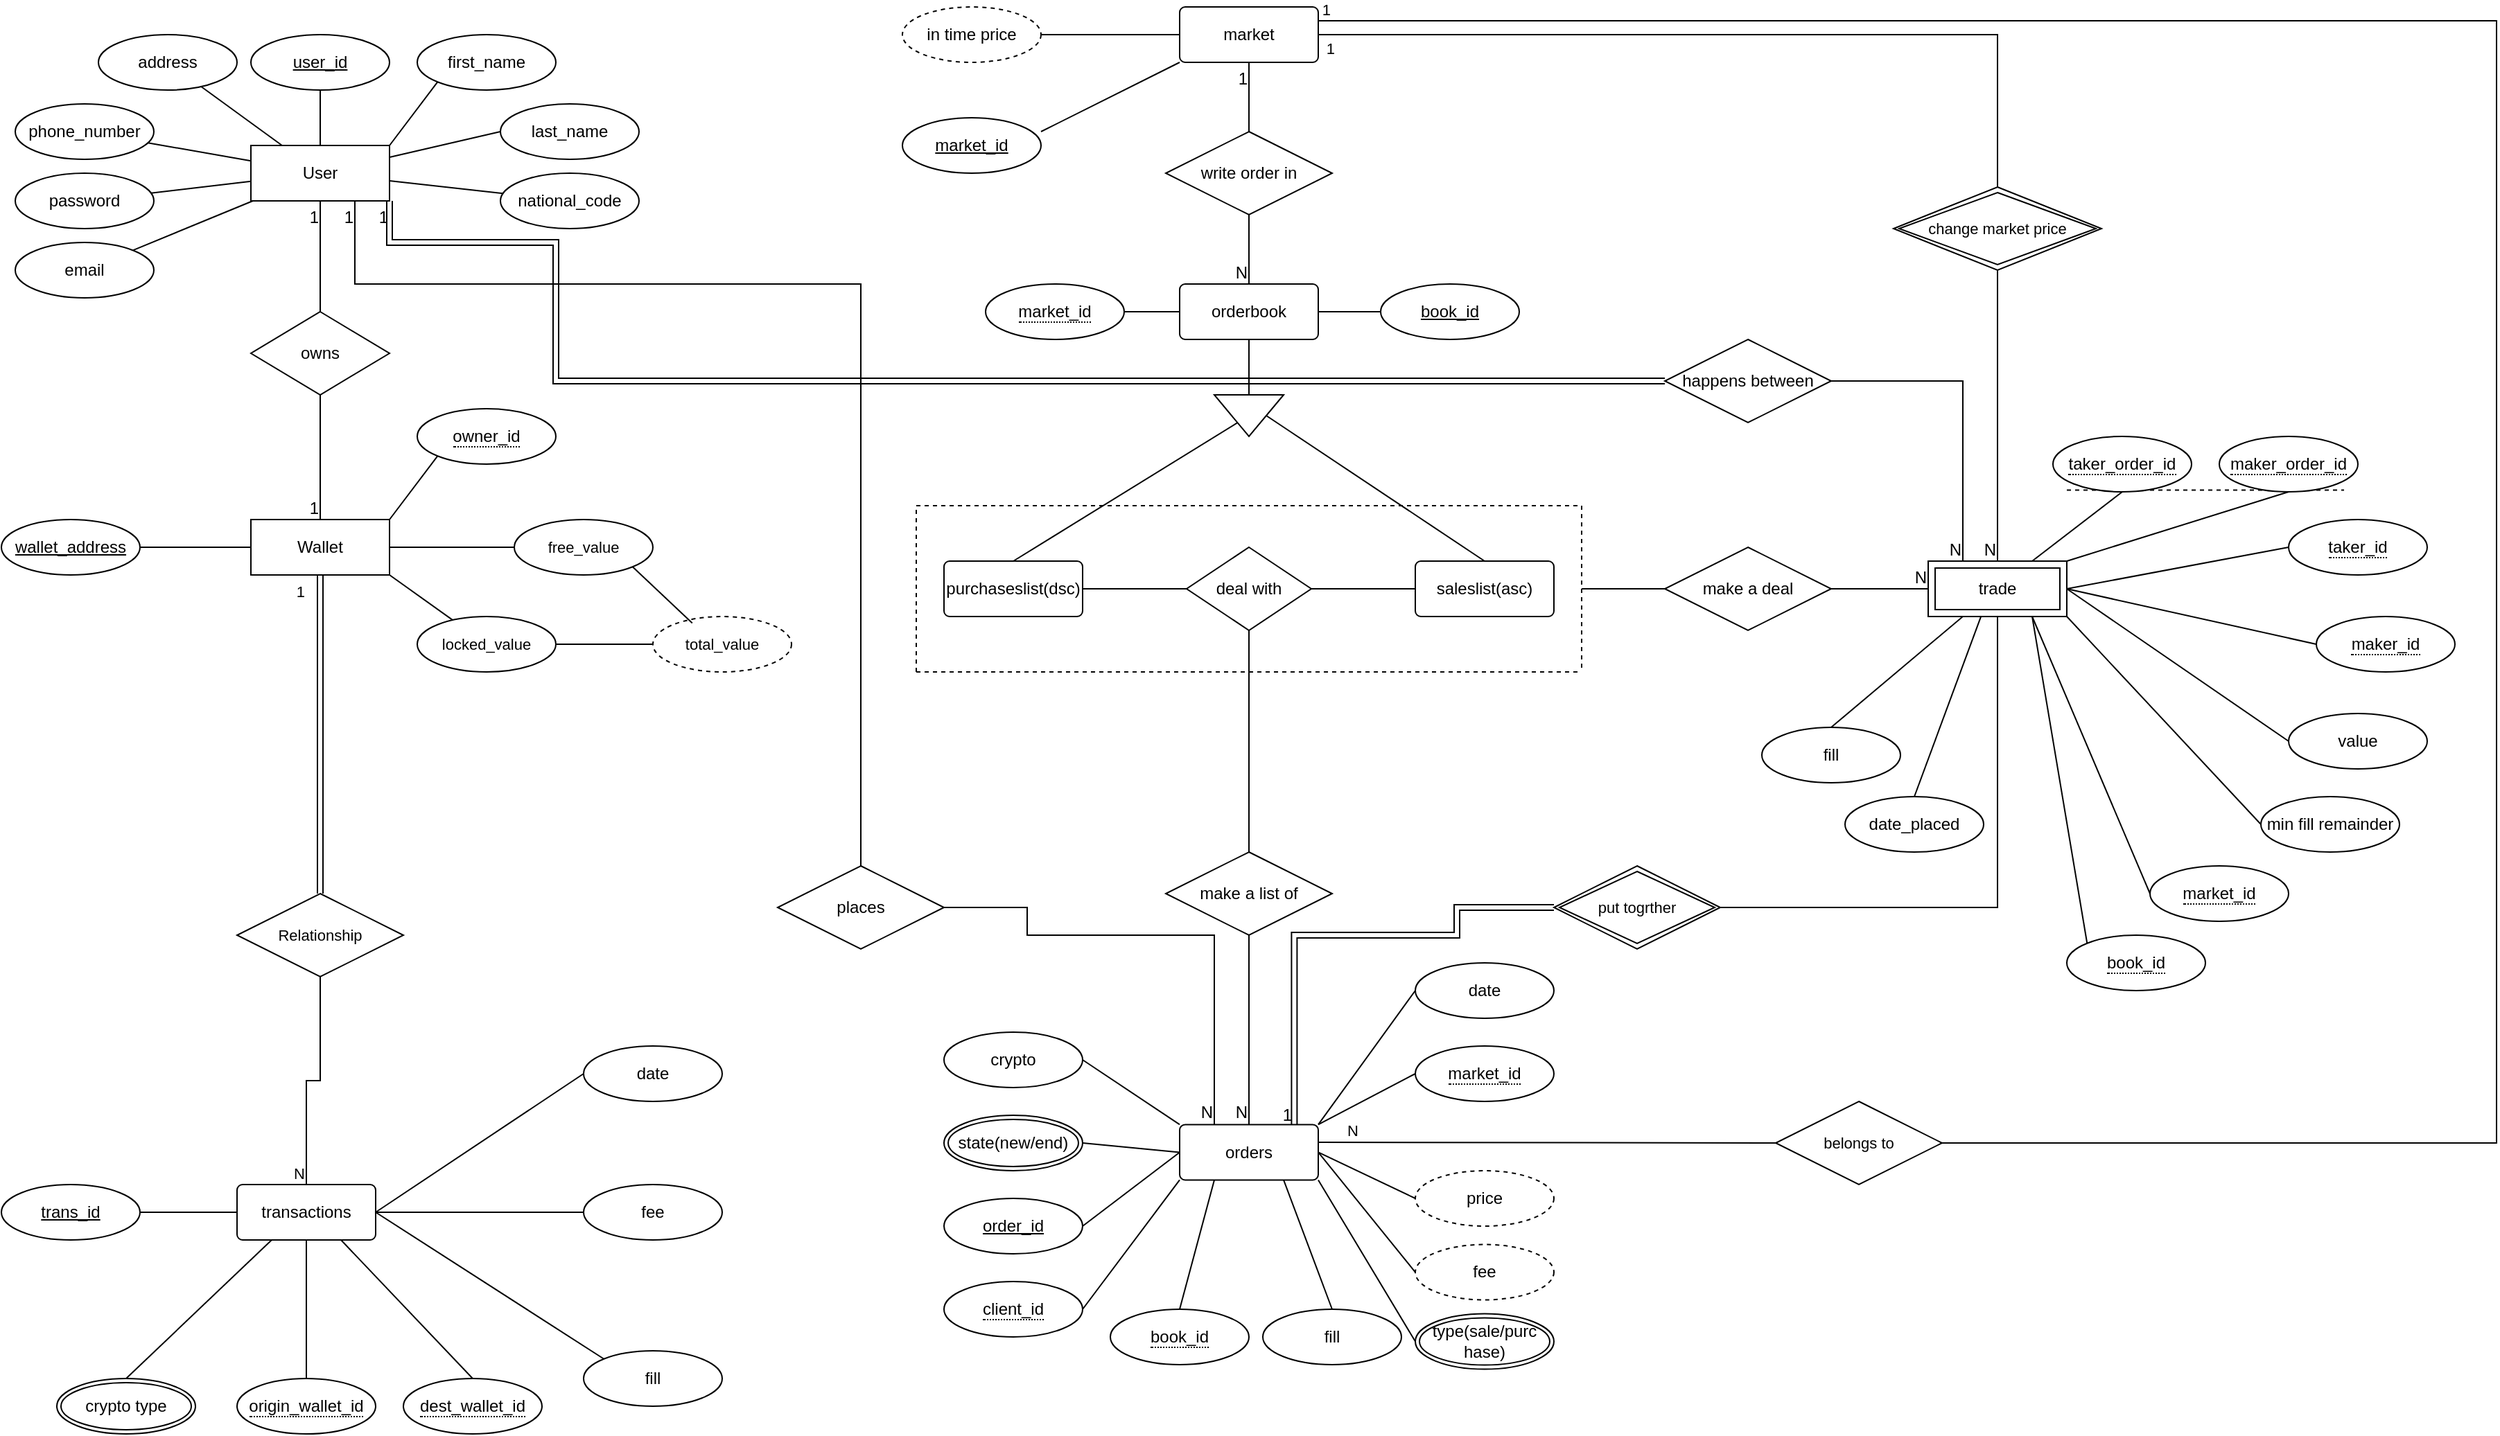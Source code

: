 <mxfile version="23.1.5" type="device">
  <diagram name="Page-1" id="QQTQ0UTaoPSm4uBNrjiQ">
    <mxGraphModel dx="2100" dy="2392" grid="1" gridSize="10" guides="1" tooltips="1" connect="1" arrows="1" fold="1" page="1" pageScale="1" pageWidth="1700" pageHeight="1150" math="0" shadow="0">
      <root>
        <mxCell id="0" />
        <mxCell id="1" parent="0" />
        <mxCell id="G-gwL_Z2dPmAygsZRbij-1" value="" style="edgeStyle=none;rounded=0;orthogonalLoop=1;jettySize=auto;html=1;strokeColor=default;align=center;verticalAlign=middle;fontFamily=Helvetica;fontSize=11;fontColor=default;labelBackgroundColor=default;endArrow=none;endFill=0;" edge="1" parent="1" source="G-gwL_Z2dPmAygsZRbij-8" target="G-gwL_Z2dPmAygsZRbij-13">
          <mxGeometry relative="1" as="geometry" />
        </mxCell>
        <mxCell id="G-gwL_Z2dPmAygsZRbij-2" style="edgeStyle=none;rounded=0;orthogonalLoop=1;jettySize=auto;html=1;exitX=1;exitY=0;exitDx=0;exitDy=0;entryX=0;entryY=1;entryDx=0;entryDy=0;strokeColor=default;align=center;verticalAlign=middle;fontFamily=Helvetica;fontSize=11;fontColor=default;labelBackgroundColor=default;endArrow=none;endFill=0;" edge="1" parent="1" source="G-gwL_Z2dPmAygsZRbij-8" target="G-gwL_Z2dPmAygsZRbij-11">
          <mxGeometry relative="1" as="geometry" />
        </mxCell>
        <mxCell id="G-gwL_Z2dPmAygsZRbij-3" style="edgeStyle=none;rounded=0;orthogonalLoop=1;jettySize=auto;html=1;entryX=0;entryY=0.5;entryDx=0;entryDy=0;strokeColor=default;align=center;verticalAlign=middle;fontFamily=Helvetica;fontSize=11;fontColor=default;labelBackgroundColor=default;endArrow=none;endFill=0;" edge="1" parent="1" source="G-gwL_Z2dPmAygsZRbij-8" target="G-gwL_Z2dPmAygsZRbij-12">
          <mxGeometry relative="1" as="geometry" />
        </mxCell>
        <mxCell id="G-gwL_Z2dPmAygsZRbij-4" value="" style="edgeStyle=none;rounded=0;orthogonalLoop=1;jettySize=auto;html=1;strokeColor=default;align=center;verticalAlign=middle;fontFamily=Helvetica;fontSize=11;fontColor=default;labelBackgroundColor=default;endArrow=none;endFill=0;" edge="1" parent="1" source="G-gwL_Z2dPmAygsZRbij-8" target="G-gwL_Z2dPmAygsZRbij-14">
          <mxGeometry relative="1" as="geometry" />
        </mxCell>
        <mxCell id="G-gwL_Z2dPmAygsZRbij-5" value="" style="edgeStyle=none;rounded=0;orthogonalLoop=1;jettySize=auto;html=1;strokeColor=default;align=center;verticalAlign=middle;fontFamily=Helvetica;fontSize=11;fontColor=default;labelBackgroundColor=default;endArrow=none;endFill=0;" edge="1" parent="1" source="G-gwL_Z2dPmAygsZRbij-8" target="G-gwL_Z2dPmAygsZRbij-17">
          <mxGeometry relative="1" as="geometry" />
        </mxCell>
        <mxCell id="G-gwL_Z2dPmAygsZRbij-6" style="edgeStyle=none;rounded=0;orthogonalLoop=1;jettySize=auto;html=1;strokeColor=default;align=center;verticalAlign=middle;fontFamily=Helvetica;fontSize=11;fontColor=default;labelBackgroundColor=default;endArrow=none;endFill=0;" edge="1" parent="1" source="G-gwL_Z2dPmAygsZRbij-8" target="G-gwL_Z2dPmAygsZRbij-16">
          <mxGeometry relative="1" as="geometry" />
        </mxCell>
        <mxCell id="G-gwL_Z2dPmAygsZRbij-7" style="edgeStyle=none;rounded=0;orthogonalLoop=1;jettySize=auto;html=1;strokeColor=default;align=center;verticalAlign=middle;fontFamily=Helvetica;fontSize=11;fontColor=default;labelBackgroundColor=default;endArrow=none;endFill=0;" edge="1" parent="1" source="G-gwL_Z2dPmAygsZRbij-8" target="G-gwL_Z2dPmAygsZRbij-15">
          <mxGeometry relative="1" as="geometry" />
        </mxCell>
        <mxCell id="G-gwL_Z2dPmAygsZRbij-8" value="User" style="whiteSpace=wrap;html=1;align=center;" vertex="1" parent="1">
          <mxGeometry x="190" y="90" width="100" height="40" as="geometry" />
        </mxCell>
        <mxCell id="G-gwL_Z2dPmAygsZRbij-9" style="edgeStyle=orthogonalEdgeStyle;rounded=0;orthogonalLoop=1;jettySize=auto;html=1;exitX=0.5;exitY=1;exitDx=0;exitDy=0;entryX=0.5;entryY=0;entryDx=0;entryDy=0;endArrow=none;endFill=0;" edge="1" parent="1" source="G-gwL_Z2dPmAygsZRbij-10" target="G-gwL_Z2dPmAygsZRbij-8">
          <mxGeometry relative="1" as="geometry" />
        </mxCell>
        <mxCell id="G-gwL_Z2dPmAygsZRbij-10" value="user_&lt;span style=&quot;background-color: initial;&quot;&gt;id&lt;/span&gt;" style="ellipse;whiteSpace=wrap;html=1;align=center;fontStyle=4" vertex="1" parent="1">
          <mxGeometry x="190" y="10" width="100" height="40" as="geometry" />
        </mxCell>
        <mxCell id="G-gwL_Z2dPmAygsZRbij-11" value="first_name" style="ellipse;whiteSpace=wrap;html=1;align=center;" vertex="1" parent="1">
          <mxGeometry x="310" y="10" width="100" height="40" as="geometry" />
        </mxCell>
        <mxCell id="G-gwL_Z2dPmAygsZRbij-12" value="last_name" style="ellipse;whiteSpace=wrap;html=1;align=center;" vertex="1" parent="1">
          <mxGeometry x="370" y="60" width="100" height="40" as="geometry" />
        </mxCell>
        <mxCell id="G-gwL_Z2dPmAygsZRbij-13" value="national_code" style="ellipse;whiteSpace=wrap;html=1;align=center;" vertex="1" parent="1">
          <mxGeometry x="370" y="110" width="100" height="40" as="geometry" />
        </mxCell>
        <mxCell id="G-gwL_Z2dPmAygsZRbij-14" value="email" style="ellipse;whiteSpace=wrap;html=1;align=center;" vertex="1" parent="1">
          <mxGeometry x="20" y="160" width="100" height="40" as="geometry" />
        </mxCell>
        <mxCell id="G-gwL_Z2dPmAygsZRbij-15" value="password" style="ellipse;whiteSpace=wrap;html=1;align=center;" vertex="1" parent="1">
          <mxGeometry x="20" y="110" width="100" height="40" as="geometry" />
        </mxCell>
        <mxCell id="G-gwL_Z2dPmAygsZRbij-16" value="phone_number" style="ellipse;whiteSpace=wrap;html=1;align=center;" vertex="1" parent="1">
          <mxGeometry x="20" y="60" width="100" height="40" as="geometry" />
        </mxCell>
        <mxCell id="G-gwL_Z2dPmAygsZRbij-17" value="address" style="ellipse;whiteSpace=wrap;html=1;align=center;" vertex="1" parent="1">
          <mxGeometry x="80" y="10" width="100" height="40" as="geometry" />
        </mxCell>
        <mxCell id="G-gwL_Z2dPmAygsZRbij-18" style="edgeStyle=none;rounded=0;orthogonalLoop=1;jettySize=auto;html=1;exitX=1;exitY=0;exitDx=0;exitDy=0;strokeColor=default;align=center;verticalAlign=middle;fontFamily=Helvetica;fontSize=11;fontColor=default;labelBackgroundColor=default;endArrow=none;endFill=0;entryX=0;entryY=1;entryDx=0;entryDy=0;" edge="1" parent="1" source="G-gwL_Z2dPmAygsZRbij-21" target="G-gwL_Z2dPmAygsZRbij-123">
          <mxGeometry relative="1" as="geometry">
            <mxPoint x="338.931" y="318.138" as="targetPoint" />
          </mxGeometry>
        </mxCell>
        <mxCell id="G-gwL_Z2dPmAygsZRbij-19" style="edgeStyle=none;rounded=0;orthogonalLoop=1;jettySize=auto;html=1;exitX=1;exitY=1;exitDx=0;exitDy=0;strokeColor=default;align=center;verticalAlign=middle;fontFamily=Helvetica;fontSize=11;fontColor=default;labelBackgroundColor=default;endArrow=none;endFill=0;" edge="1" parent="1" source="G-gwL_Z2dPmAygsZRbij-21" target="G-gwL_Z2dPmAygsZRbij-27">
          <mxGeometry relative="1" as="geometry" />
        </mxCell>
        <mxCell id="G-gwL_Z2dPmAygsZRbij-20" style="edgeStyle=none;rounded=0;orthogonalLoop=1;jettySize=auto;html=1;exitX=1;exitY=0.5;exitDx=0;exitDy=0;strokeColor=default;align=center;verticalAlign=middle;fontFamily=Helvetica;fontSize=11;fontColor=default;labelBackgroundColor=default;endArrow=none;endFill=0;" edge="1" parent="1" source="G-gwL_Z2dPmAygsZRbij-21" target="G-gwL_Z2dPmAygsZRbij-25">
          <mxGeometry relative="1" as="geometry" />
        </mxCell>
        <mxCell id="G-gwL_Z2dPmAygsZRbij-21" value="Wallet" style="whiteSpace=wrap;html=1;align=center;" vertex="1" parent="1">
          <mxGeometry x="190" y="360" width="100" height="40" as="geometry" />
        </mxCell>
        <mxCell id="G-gwL_Z2dPmAygsZRbij-22" style="rounded=0;orthogonalLoop=1;jettySize=auto;html=1;entryX=0;entryY=0.5;entryDx=0;entryDy=0;endArrow=none;endFill=0;" edge="1" parent="1" source="G-gwL_Z2dPmAygsZRbij-23" target="G-gwL_Z2dPmAygsZRbij-21">
          <mxGeometry relative="1" as="geometry" />
        </mxCell>
        <mxCell id="G-gwL_Z2dPmAygsZRbij-23" value="wallet_address" style="ellipse;whiteSpace=wrap;html=1;align=center;fontStyle=4" vertex="1" parent="1">
          <mxGeometry x="10" y="360" width="100" height="40" as="geometry" />
        </mxCell>
        <mxCell id="G-gwL_Z2dPmAygsZRbij-25" value="free_value" style="ellipse;whiteSpace=wrap;html=1;align=center;fontFamily=Helvetica;fontSize=11;fontColor=default;labelBackgroundColor=default;" vertex="1" parent="1">
          <mxGeometry x="380" y="360" width="100" height="40" as="geometry" />
        </mxCell>
        <mxCell id="G-gwL_Z2dPmAygsZRbij-26" style="edgeStyle=none;rounded=0;orthogonalLoop=1;jettySize=auto;html=1;strokeColor=default;align=center;verticalAlign=middle;fontFamily=Helvetica;fontSize=11;fontColor=default;labelBackgroundColor=default;endArrow=none;endFill=0;" edge="1" parent="1" source="G-gwL_Z2dPmAygsZRbij-27" target="G-gwL_Z2dPmAygsZRbij-28">
          <mxGeometry relative="1" as="geometry" />
        </mxCell>
        <mxCell id="G-gwL_Z2dPmAygsZRbij-27" value="locked_value" style="ellipse;whiteSpace=wrap;html=1;align=center;fontFamily=Helvetica;fontSize=11;fontColor=default;labelBackgroundColor=default;" vertex="1" parent="1">
          <mxGeometry x="310" y="430" width="100" height="40" as="geometry" />
        </mxCell>
        <mxCell id="G-gwL_Z2dPmAygsZRbij-28" value="total_value" style="ellipse;whiteSpace=wrap;html=1;align=center;dashed=1;fontFamily=Helvetica;fontSize=11;fontColor=default;labelBackgroundColor=default;" vertex="1" parent="1">
          <mxGeometry x="480" y="430" width="100" height="40" as="geometry" />
        </mxCell>
        <mxCell id="G-gwL_Z2dPmAygsZRbij-29" style="edgeStyle=none;rounded=0;orthogonalLoop=1;jettySize=auto;html=1;exitX=1;exitY=1;exitDx=0;exitDy=0;entryX=0.284;entryY=0.12;entryDx=0;entryDy=0;entryPerimeter=0;strokeColor=default;align=center;verticalAlign=middle;fontFamily=Helvetica;fontSize=11;fontColor=default;labelBackgroundColor=default;endArrow=none;endFill=0;" edge="1" parent="1" source="G-gwL_Z2dPmAygsZRbij-25" target="G-gwL_Z2dPmAygsZRbij-28">
          <mxGeometry relative="1" as="geometry" />
        </mxCell>
        <mxCell id="G-gwL_Z2dPmAygsZRbij-31" value="owns" style="shape=rhombus;perimeter=rhombusPerimeter;whiteSpace=wrap;html=1;align=center;" vertex="1" parent="1">
          <mxGeometry x="190" y="210" width="100" height="60" as="geometry" />
        </mxCell>
        <mxCell id="G-gwL_Z2dPmAygsZRbij-32" value="" style="endArrow=none;html=1;rounded=0;entryX=0.5;entryY=1;entryDx=0;entryDy=0;" edge="1" parent="1" target="G-gwL_Z2dPmAygsZRbij-8">
          <mxGeometry relative="1" as="geometry">
            <mxPoint x="240" y="210" as="sourcePoint" />
            <mxPoint x="400" y="360" as="targetPoint" />
          </mxGeometry>
        </mxCell>
        <mxCell id="G-gwL_Z2dPmAygsZRbij-33" value="1" style="resizable=0;html=1;whiteSpace=wrap;align=right;verticalAlign=bottom;" connectable="0" vertex="1" parent="G-gwL_Z2dPmAygsZRbij-32">
          <mxGeometry x="1" relative="1" as="geometry">
            <mxPoint y="20" as="offset" />
          </mxGeometry>
        </mxCell>
        <mxCell id="G-gwL_Z2dPmAygsZRbij-34" value="" style="endArrow=none;html=1;rounded=0;entryX=0.5;entryY=0;entryDx=0;entryDy=0;exitX=0.5;exitY=1;exitDx=0;exitDy=0;" edge="1" parent="1" source="G-gwL_Z2dPmAygsZRbij-31" target="G-gwL_Z2dPmAygsZRbij-21">
          <mxGeometry relative="1" as="geometry">
            <mxPoint x="190" y="220" as="sourcePoint" />
            <mxPoint x="190" y="320" as="targetPoint" />
          </mxGeometry>
        </mxCell>
        <mxCell id="G-gwL_Z2dPmAygsZRbij-35" value="1" style="resizable=0;html=1;whiteSpace=wrap;align=right;verticalAlign=bottom;" connectable="0" vertex="1" parent="G-gwL_Z2dPmAygsZRbij-34">
          <mxGeometry x="1" relative="1" as="geometry">
            <mxPoint as="offset" />
          </mxGeometry>
        </mxCell>
        <mxCell id="G-gwL_Z2dPmAygsZRbij-36" value="orderbook" style="rounded=1;arcSize=10;whiteSpace=wrap;html=1;align=center;" vertex="1" parent="1">
          <mxGeometry x="860" y="190" width="100" height="40" as="geometry" />
        </mxCell>
        <mxCell id="G-gwL_Z2dPmAygsZRbij-37" value="market" style="rounded=1;arcSize=10;whiteSpace=wrap;html=1;align=center;" vertex="1" parent="1">
          <mxGeometry x="860" y="-10" width="100" height="40" as="geometry" />
        </mxCell>
        <mxCell id="G-gwL_Z2dPmAygsZRbij-38" value="" style="triangle;whiteSpace=wrap;html=1;direction=south;" vertex="1" parent="1">
          <mxGeometry x="885" y="270" width="50" height="30" as="geometry" />
        </mxCell>
        <mxCell id="G-gwL_Z2dPmAygsZRbij-39" value="saleslist(asc)" style="rounded=1;arcSize=10;whiteSpace=wrap;html=1;align=center;" vertex="1" parent="1">
          <mxGeometry x="1030" y="390" width="100" height="40" as="geometry" />
        </mxCell>
        <mxCell id="G-gwL_Z2dPmAygsZRbij-40" value="&lt;span&gt;&lt;span data-dobid=&quot;hdw&quot;&gt;purchases&lt;/span&gt;&lt;/span&gt;list(dsc)" style="rounded=1;arcSize=10;whiteSpace=wrap;html=1;align=center;" vertex="1" parent="1">
          <mxGeometry x="690" y="390" width="100" height="40" as="geometry" />
        </mxCell>
        <mxCell id="G-gwL_Z2dPmAygsZRbij-42" value="" style="endArrow=none;html=1;rounded=0;exitX=0.5;exitY=1;exitDx=0;exitDy=0;entryX=0.5;entryY=0;entryDx=0;entryDy=0;" edge="1" parent="1" source="G-gwL_Z2dPmAygsZRbij-52" target="G-gwL_Z2dPmAygsZRbij-36">
          <mxGeometry relative="1" as="geometry">
            <mxPoint x="940" y="160" as="sourcePoint" />
            <mxPoint x="910" y="80" as="targetPoint" />
          </mxGeometry>
        </mxCell>
        <mxCell id="G-gwL_Z2dPmAygsZRbij-43" value="N" style="resizable=0;html=1;whiteSpace=wrap;align=right;verticalAlign=bottom;" connectable="0" vertex="1" parent="G-gwL_Z2dPmAygsZRbij-42">
          <mxGeometry x="1" relative="1" as="geometry" />
        </mxCell>
        <mxCell id="G-gwL_Z2dPmAygsZRbij-44" value="" style="endArrow=none;html=1;rounded=0;exitX=0.5;exitY=1;exitDx=0;exitDy=0;entryX=0;entryY=0.5;entryDx=0;entryDy=0;" edge="1" parent="1" source="G-gwL_Z2dPmAygsZRbij-36" target="G-gwL_Z2dPmAygsZRbij-38">
          <mxGeometry relative="1" as="geometry">
            <mxPoint x="830" y="260" as="sourcePoint" />
            <mxPoint x="990" y="260" as="targetPoint" />
          </mxGeometry>
        </mxCell>
        <mxCell id="G-gwL_Z2dPmAygsZRbij-45" value="" style="endArrow=none;html=1;rounded=0;exitX=0.5;exitY=0;exitDx=0;exitDy=0;entryX=0.5;entryY=0;entryDx=0;entryDy=0;" edge="1" parent="1" source="G-gwL_Z2dPmAygsZRbij-38" target="G-gwL_Z2dPmAygsZRbij-39">
          <mxGeometry relative="1" as="geometry">
            <mxPoint x="830" y="260" as="sourcePoint" />
            <mxPoint x="990" y="260" as="targetPoint" />
          </mxGeometry>
        </mxCell>
        <mxCell id="G-gwL_Z2dPmAygsZRbij-46" value="" style="endArrow=none;html=1;rounded=0;exitX=0.5;exitY=0;exitDx=0;exitDy=0;" edge="1" parent="1" source="G-gwL_Z2dPmAygsZRbij-40" target="G-gwL_Z2dPmAygsZRbij-38">
          <mxGeometry relative="1" as="geometry">
            <mxPoint x="830" y="260" as="sourcePoint" />
            <mxPoint x="990" y="260" as="targetPoint" />
          </mxGeometry>
        </mxCell>
        <mxCell id="G-gwL_Z2dPmAygsZRbij-52" value="write order in" style="shape=rhombus;perimeter=rhombusPerimeter;whiteSpace=wrap;html=1;align=center;" vertex="1" parent="1">
          <mxGeometry x="850" y="80" width="120" height="60" as="geometry" />
        </mxCell>
        <mxCell id="G-gwL_Z2dPmAygsZRbij-53" value="" style="endArrow=none;html=1;rounded=0;exitX=0.5;exitY=0;exitDx=0;exitDy=0;entryX=0.5;entryY=1;entryDx=0;entryDy=0;" edge="1" parent="1" source="G-gwL_Z2dPmAygsZRbij-52" target="G-gwL_Z2dPmAygsZRbij-37">
          <mxGeometry relative="1" as="geometry">
            <mxPoint x="1035" y="50" as="sourcePoint" />
            <mxPoint x="1195" y="50" as="targetPoint" />
          </mxGeometry>
        </mxCell>
        <mxCell id="G-gwL_Z2dPmAygsZRbij-54" value="1" style="resizable=0;html=1;whiteSpace=wrap;align=right;verticalAlign=bottom;" connectable="0" vertex="1" parent="G-gwL_Z2dPmAygsZRbij-53">
          <mxGeometry x="1" relative="1" as="geometry">
            <mxPoint y="20" as="offset" />
          </mxGeometry>
        </mxCell>
        <mxCell id="G-gwL_Z2dPmAygsZRbij-55" value="deal with" style="shape=rhombus;perimeter=rhombusPerimeter;whiteSpace=wrap;html=1;align=center;" vertex="1" parent="1">
          <mxGeometry x="865" y="380" width="90" height="60" as="geometry" />
        </mxCell>
        <mxCell id="G-gwL_Z2dPmAygsZRbij-56" value="" style="endArrow=none;html=1;rounded=0;exitX=1;exitY=0.5;exitDx=0;exitDy=0;entryX=0;entryY=0.5;entryDx=0;entryDy=0;" edge="1" parent="1" source="G-gwL_Z2dPmAygsZRbij-40" target="G-gwL_Z2dPmAygsZRbij-55">
          <mxGeometry relative="1" as="geometry">
            <mxPoint x="870" y="410" as="sourcePoint" />
            <mxPoint x="1030" y="410" as="targetPoint" />
          </mxGeometry>
        </mxCell>
        <mxCell id="G-gwL_Z2dPmAygsZRbij-57" value="" style="endArrow=none;html=1;rounded=0;exitX=1;exitY=0.5;exitDx=0;exitDy=0;entryX=0;entryY=0.5;entryDx=0;entryDy=0;" edge="1" parent="1" source="G-gwL_Z2dPmAygsZRbij-55" target="G-gwL_Z2dPmAygsZRbij-39">
          <mxGeometry relative="1" as="geometry">
            <mxPoint x="870" y="410" as="sourcePoint" />
            <mxPoint x="1030" y="410" as="targetPoint" />
          </mxGeometry>
        </mxCell>
        <mxCell id="G-gwL_Z2dPmAygsZRbij-58" value="" style="endArrow=none;dashed=1;html=1;rounded=0;" edge="1" parent="1">
          <mxGeometry width="50" height="50" relative="1" as="geometry">
            <mxPoint x="670" y="470" as="sourcePoint" />
            <mxPoint x="1150" y="470" as="targetPoint" />
          </mxGeometry>
        </mxCell>
        <mxCell id="G-gwL_Z2dPmAygsZRbij-59" value="" style="endArrow=none;dashed=1;html=1;rounded=0;" edge="1" parent="1">
          <mxGeometry width="50" height="50" relative="1" as="geometry">
            <mxPoint x="1150" y="350" as="sourcePoint" />
            <mxPoint x="1150" y="470" as="targetPoint" />
          </mxGeometry>
        </mxCell>
        <mxCell id="G-gwL_Z2dPmAygsZRbij-60" value="" style="endArrow=none;dashed=1;html=1;rounded=0;" edge="1" parent="1">
          <mxGeometry width="50" height="50" relative="1" as="geometry">
            <mxPoint x="670" y="470" as="sourcePoint" />
            <mxPoint x="670" y="350" as="targetPoint" />
          </mxGeometry>
        </mxCell>
        <mxCell id="G-gwL_Z2dPmAygsZRbij-61" value="" style="endArrow=none;dashed=1;html=1;rounded=0;" edge="1" parent="1">
          <mxGeometry width="50" height="50" relative="1" as="geometry">
            <mxPoint x="670" y="350" as="sourcePoint" />
            <mxPoint x="1150" y="350" as="targetPoint" />
          </mxGeometry>
        </mxCell>
        <mxCell id="G-gwL_Z2dPmAygsZRbij-62" value="" style="endArrow=none;html=1;rounded=0;exitX=0.5;exitY=1;exitDx=0;exitDy=0;entryX=0.5;entryY=0;entryDx=0;entryDy=0;" edge="1" parent="1" source="G-gwL_Z2dPmAygsZRbij-64" target="G-gwL_Z2dPmAygsZRbij-133">
          <mxGeometry relative="1" as="geometry">
            <mxPoint x="870" y="590" as="sourcePoint" />
            <mxPoint x="910.0" y="716.72" as="targetPoint" />
          </mxGeometry>
        </mxCell>
        <mxCell id="G-gwL_Z2dPmAygsZRbij-63" value="N" style="resizable=0;html=1;whiteSpace=wrap;align=right;verticalAlign=bottom;" connectable="0" vertex="1" parent="G-gwL_Z2dPmAygsZRbij-62">
          <mxGeometry x="1" relative="1" as="geometry" />
        </mxCell>
        <mxCell id="G-gwL_Z2dPmAygsZRbij-64" value="make a list of" style="shape=rhombus;perimeter=rhombusPerimeter;whiteSpace=wrap;html=1;align=center;" vertex="1" parent="1">
          <mxGeometry x="850" y="600" width="120" height="60" as="geometry" />
        </mxCell>
        <mxCell id="G-gwL_Z2dPmAygsZRbij-65" value="" style="endArrow=none;html=1;rounded=0;entryX=0.5;entryY=0;entryDx=0;entryDy=0;" edge="1" parent="1" target="G-gwL_Z2dPmAygsZRbij-64">
          <mxGeometry relative="1" as="geometry">
            <mxPoint x="910" y="440" as="sourcePoint" />
            <mxPoint x="1030" y="440" as="targetPoint" />
          </mxGeometry>
        </mxCell>
        <mxCell id="G-gwL_Z2dPmAygsZRbij-66" value="make a deal" style="shape=rhombus;perimeter=rhombusPerimeter;whiteSpace=wrap;html=1;align=center;" vertex="1" parent="1">
          <mxGeometry x="1210" y="380" width="120" height="60" as="geometry" />
        </mxCell>
        <mxCell id="G-gwL_Z2dPmAygsZRbij-67" value="" style="endArrow=none;html=1;rounded=0;entryX=0;entryY=0.5;entryDx=0;entryDy=0;" edge="1" parent="1" target="G-gwL_Z2dPmAygsZRbij-66">
          <mxGeometry relative="1" as="geometry">
            <mxPoint x="1150" y="410" as="sourcePoint" />
            <mxPoint x="1340" y="490" as="targetPoint" />
          </mxGeometry>
        </mxCell>
        <mxCell id="G-gwL_Z2dPmAygsZRbij-68" value="" style="endArrow=none;html=1;rounded=0;exitX=1;exitY=0.5;exitDx=0;exitDy=0;entryX=0;entryY=0.5;entryDx=0;entryDy=0;" edge="1" parent="1" source="G-gwL_Z2dPmAygsZRbij-66">
          <mxGeometry relative="1" as="geometry">
            <mxPoint x="1280" y="520" as="sourcePoint" />
            <mxPoint x="1400" y="410" as="targetPoint" />
          </mxGeometry>
        </mxCell>
        <mxCell id="G-gwL_Z2dPmAygsZRbij-69" value="N" style="resizable=0;html=1;whiteSpace=wrap;align=right;verticalAlign=bottom;" connectable="0" vertex="1" parent="G-gwL_Z2dPmAygsZRbij-68">
          <mxGeometry x="1" relative="1" as="geometry" />
        </mxCell>
        <mxCell id="G-gwL_Z2dPmAygsZRbij-71" value="" style="endArrow=none;html=1;rounded=0;entryX=0.5;entryY=1;entryDx=0;entryDy=0;exitX=1;exitY=0.5;exitDx=0;exitDy=0;" edge="1" parent="1">
          <mxGeometry relative="1" as="geometry">
            <mxPoint x="1250" y="640" as="sourcePoint" />
            <mxPoint x="1450" y="430" as="targetPoint" />
            <Array as="points">
              <mxPoint x="1450" y="640" />
            </Array>
          </mxGeometry>
        </mxCell>
        <mxCell id="G-gwL_Z2dPmAygsZRbij-72" value="" style="endArrow=none;html=1;rounded=0;exitX=1;exitY=0.5;exitDx=0;exitDy=0;entryX=0;entryY=0.5;entryDx=0;entryDy=0;" edge="1" parent="1" source="G-gwL_Z2dPmAygsZRbij-88" target="G-gwL_Z2dPmAygsZRbij-37">
          <mxGeometry relative="1" as="geometry">
            <mxPoint x="760" y="10.0" as="sourcePoint" />
            <mxPoint x="1030" y="160" as="targetPoint" />
          </mxGeometry>
        </mxCell>
        <mxCell id="G-gwL_Z2dPmAygsZRbij-74" value="" style="endArrow=none;html=1;rounded=0;exitX=1;exitY=0.5;exitDx=0;exitDy=0;entryX=0.5;entryY=0;entryDx=0;entryDy=0;" edge="1" parent="1" source="G-gwL_Z2dPmAygsZRbij-37">
          <mxGeometry relative="1" as="geometry">
            <mxPoint x="1040" y="9.5" as="sourcePoint" />
            <mxPoint x="1450" y="120" as="targetPoint" />
            <Array as="points">
              <mxPoint x="1450" y="10" />
            </Array>
          </mxGeometry>
        </mxCell>
        <mxCell id="G-gwL_Z2dPmAygsZRbij-75" value="" style="endArrow=none;html=1;rounded=0;entryX=0.5;entryY=0;entryDx=0;entryDy=0;exitX=0.5;exitY=1;exitDx=0;exitDy=0;" edge="1" parent="1">
          <mxGeometry relative="1" as="geometry">
            <mxPoint x="1450" y="180" as="sourcePoint" />
            <mxPoint x="1450" y="390" as="targetPoint" />
          </mxGeometry>
        </mxCell>
        <mxCell id="G-gwL_Z2dPmAygsZRbij-76" value="N" style="resizable=0;html=1;whiteSpace=wrap;align=right;verticalAlign=bottom;" connectable="0" vertex="1" parent="G-gwL_Z2dPmAygsZRbij-75">
          <mxGeometry x="1" relative="1" as="geometry" />
        </mxCell>
        <mxCell id="G-gwL_Z2dPmAygsZRbij-77" value="value" style="ellipse;whiteSpace=wrap;html=1;align=center;" vertex="1" parent="1">
          <mxGeometry x="1660" y="500" width="100" height="40" as="geometry" />
        </mxCell>
        <mxCell id="G-gwL_Z2dPmAygsZRbij-78" value="min fill remainder" style="ellipse;whiteSpace=wrap;html=1;align=center;" vertex="1" parent="1">
          <mxGeometry x="1640" y="560" width="100" height="40" as="geometry" />
        </mxCell>
        <mxCell id="G-gwL_Z2dPmAygsZRbij-79" value="" style="endArrow=none;html=1;rounded=0;exitX=1;exitY=0.5;exitDx=0;exitDy=0;entryX=0;entryY=0.5;entryDx=0;entryDy=0;" edge="1" parent="1">
          <mxGeometry relative="1" as="geometry">
            <mxPoint x="1500" y="410" as="sourcePoint" />
            <mxPoint x="1660" y="380" as="targetPoint" />
          </mxGeometry>
        </mxCell>
        <mxCell id="G-gwL_Z2dPmAygsZRbij-80" value="" style="endArrow=none;html=1;rounded=0;exitX=1;exitY=0.5;exitDx=0;exitDy=0;entryX=0;entryY=0.5;entryDx=0;entryDy=0;" edge="1" parent="1">
          <mxGeometry relative="1" as="geometry">
            <mxPoint x="1500" y="410" as="sourcePoint" />
            <mxPoint x="1680" y="450" as="targetPoint" />
          </mxGeometry>
        </mxCell>
        <mxCell id="G-gwL_Z2dPmAygsZRbij-81" value="" style="endArrow=none;html=1;rounded=0;exitX=1;exitY=0.5;exitDx=0;exitDy=0;entryX=0;entryY=0.5;entryDx=0;entryDy=0;" edge="1" parent="1" target="G-gwL_Z2dPmAygsZRbij-77">
          <mxGeometry relative="1" as="geometry">
            <mxPoint x="1500" y="410" as="sourcePoint" />
            <mxPoint x="1860" y="350" as="targetPoint" />
          </mxGeometry>
        </mxCell>
        <mxCell id="G-gwL_Z2dPmAygsZRbij-82" value="" style="endArrow=none;html=1;rounded=0;exitX=1;exitY=1;exitDx=0;exitDy=0;entryX=0;entryY=0.5;entryDx=0;entryDy=0;" edge="1" parent="1" source="G-gwL_Z2dPmAygsZRbij-90" target="G-gwL_Z2dPmAygsZRbij-78">
          <mxGeometry relative="1" as="geometry">
            <mxPoint x="1500" y="410" as="sourcePoint" />
            <mxPoint x="1860" y="350" as="targetPoint" />
          </mxGeometry>
        </mxCell>
        <mxCell id="G-gwL_Z2dPmAygsZRbij-83" value="book_id" style="ellipse;whiteSpace=wrap;html=1;align=center;fontStyle=4;" vertex="1" parent="1">
          <mxGeometry x="1005" y="190" width="100" height="40" as="geometry" />
        </mxCell>
        <mxCell id="G-gwL_Z2dPmAygsZRbij-84" value="" style="endArrow=none;html=1;rounded=0;exitX=1;exitY=0.5;exitDx=0;exitDy=0;entryX=0;entryY=0.5;entryDx=0;entryDy=0;" edge="1" parent="1" source="G-gwL_Z2dPmAygsZRbij-36" target="G-gwL_Z2dPmAygsZRbij-83">
          <mxGeometry relative="1" as="geometry">
            <mxPoint x="970" y="340" as="sourcePoint" />
            <mxPoint x="1130" y="340" as="targetPoint" />
          </mxGeometry>
        </mxCell>
        <mxCell id="G-gwL_Z2dPmAygsZRbij-88" value="in time price" style="ellipse;whiteSpace=wrap;html=1;align=center;dashed=1;" vertex="1" parent="1">
          <mxGeometry x="660" y="-10" width="100" height="40" as="geometry" />
        </mxCell>
        <mxCell id="G-gwL_Z2dPmAygsZRbij-90" value="&lt;div&gt;trade&lt;/div&gt;" style="shape=ext;margin=3;double=1;whiteSpace=wrap;html=1;align=center;" vertex="1" parent="1">
          <mxGeometry x="1400" y="390" width="100" height="40" as="geometry" />
        </mxCell>
        <mxCell id="G-gwL_Z2dPmAygsZRbij-91" value="" style="endArrow=none;html=1;rounded=0;exitX=0.75;exitY=0;exitDx=0;exitDy=0;entryX=0.5;entryY=1;entryDx=0;entryDy=0;" edge="1" parent="1" source="G-gwL_Z2dPmAygsZRbij-90">
          <mxGeometry relative="1" as="geometry">
            <mxPoint x="920" y="330" as="sourcePoint" />
            <mxPoint x="1540" y="340" as="targetPoint" />
          </mxGeometry>
        </mxCell>
        <mxCell id="G-gwL_Z2dPmAygsZRbij-92" value="" style="endArrow=none;html=1;rounded=0;exitX=1;exitY=0;exitDx=0;exitDy=0;entryX=0.5;entryY=1;entryDx=0;entryDy=0;" edge="1" parent="1" source="G-gwL_Z2dPmAygsZRbij-90">
          <mxGeometry relative="1" as="geometry">
            <mxPoint x="920" y="330" as="sourcePoint" />
            <mxPoint x="1660" y="340" as="targetPoint" />
          </mxGeometry>
        </mxCell>
        <mxCell id="G-gwL_Z2dPmAygsZRbij-93" value="" style="endArrow=none;dashed=1;html=1;rounded=0;" edge="1" parent="1">
          <mxGeometry width="50" height="50" relative="1" as="geometry">
            <mxPoint x="1500" y="338.75" as="sourcePoint" />
            <mxPoint x="1700" y="338.75" as="targetPoint" />
            <Array as="points">
              <mxPoint x="1600" y="338.75" />
            </Array>
          </mxGeometry>
        </mxCell>
        <mxCell id="G-gwL_Z2dPmAygsZRbij-94" value="" style="endArrow=none;html=1;rounded=0;entryX=0;entryY=0.5;entryDx=0;entryDy=0;exitX=0.75;exitY=1;exitDx=0;exitDy=0;" edge="1" parent="1" source="G-gwL_Z2dPmAygsZRbij-90">
          <mxGeometry relative="1" as="geometry">
            <mxPoint x="910" y="310" as="sourcePoint" />
            <mxPoint x="1560" y="630" as="targetPoint" />
          </mxGeometry>
        </mxCell>
        <mxCell id="G-gwL_Z2dPmAygsZRbij-95" value="&lt;span style=&quot;border-bottom: 1px dotted&quot;&gt;market_id&lt;/span&gt;" style="ellipse;whiteSpace=wrap;html=1;align=center;" vertex="1" parent="1">
          <mxGeometry x="1560" y="610" width="100" height="40" as="geometry" />
        </mxCell>
        <mxCell id="G-gwL_Z2dPmAygsZRbij-96" value="" style="endArrow=none;html=1;rounded=0;exitX=1;exitY=0.5;exitDx=0;exitDy=0;entryX=0;entryY=1;entryDx=0;entryDy=0;" edge="1" parent="1" target="G-gwL_Z2dPmAygsZRbij-37">
          <mxGeometry relative="1" as="geometry">
            <mxPoint x="760" y="80.0" as="sourcePoint" />
            <mxPoint x="1070" y="130" as="targetPoint" />
          </mxGeometry>
        </mxCell>
        <mxCell id="G-gwL_Z2dPmAygsZRbij-98" value="market_id" style="ellipse;whiteSpace=wrap;html=1;align=center;fontStyle=4;" vertex="1" parent="1">
          <mxGeometry x="660" y="70" width="100" height="40" as="geometry" />
        </mxCell>
        <mxCell id="G-gwL_Z2dPmAygsZRbij-99" value="places" style="shape=rhombus;perimeter=rhombusPerimeter;whiteSpace=wrap;html=1;align=center;" vertex="1" parent="1">
          <mxGeometry x="570" y="610" width="120" height="60" as="geometry" />
        </mxCell>
        <mxCell id="G-gwL_Z2dPmAygsZRbij-103" value="&lt;span style=&quot;border-bottom: 1px dotted&quot;&gt;book_id&lt;br&gt;&lt;/span&gt;" style="ellipse;whiteSpace=wrap;html=1;align=center;" vertex="1" parent="1">
          <mxGeometry x="1500" y="660" width="100" height="40" as="geometry" />
        </mxCell>
        <mxCell id="G-gwL_Z2dPmAygsZRbij-104" value="" style="endArrow=none;html=1;rounded=0;entryX=0;entryY=0;entryDx=0;entryDy=0;exitX=0.75;exitY=1;exitDx=0;exitDy=0;" edge="1" parent="1" source="G-gwL_Z2dPmAygsZRbij-90" target="G-gwL_Z2dPmAygsZRbij-103">
          <mxGeometry relative="1" as="geometry">
            <mxPoint x="940" y="490" as="sourcePoint" />
            <mxPoint x="1100" y="490" as="targetPoint" />
          </mxGeometry>
        </mxCell>
        <mxCell id="G-gwL_Z2dPmAygsZRbij-105" value="&lt;div&gt;&lt;span style=&quot;border-bottom: 1px dotted&quot;&gt;taker_id&lt;/span&gt;&lt;/div&gt;&lt;div&gt;&lt;span style=&quot;border-bottom: 1px dotted&quot;&gt;&lt;/span&gt;&lt;/div&gt;" style="ellipse;whiteSpace=wrap;html=1;align=center;" vertex="1" parent="1">
          <mxGeometry x="1660" y="360" width="100" height="40" as="geometry" />
        </mxCell>
        <mxCell id="G-gwL_Z2dPmAygsZRbij-106" value="&lt;span style=&quot;border-bottom: 1px dotted&quot;&gt;maker_id&lt;br&gt;&lt;/span&gt;" style="ellipse;whiteSpace=wrap;html=1;align=center;" vertex="1" parent="1">
          <mxGeometry x="1680" y="430" width="100" height="40" as="geometry" />
        </mxCell>
        <mxCell id="G-gwL_Z2dPmAygsZRbij-107" value="&lt;span style=&quot;border-bottom: 1px dotted&quot;&gt;maker_order_id&lt;br&gt;&lt;/span&gt;" style="ellipse;whiteSpace=wrap;html=1;align=center;" vertex="1" parent="1">
          <mxGeometry x="1610" y="300" width="100" height="40" as="geometry" />
        </mxCell>
        <mxCell id="G-gwL_Z2dPmAygsZRbij-108" value="" style="endArrow=none;dashed=1;html=1;rounded=0;entryX=1;entryY=1;entryDx=0;entryDy=0;exitX=0;exitY=1;exitDx=0;exitDy=0;" edge="1" parent="1" target="G-gwL_Z2dPmAygsZRbij-109">
          <mxGeometry width="50" height="50" relative="1" as="geometry">
            <mxPoint x="1504.645" y="334.142" as="sourcePoint" />
            <mxPoint x="1695.355" y="334.142" as="targetPoint" />
          </mxGeometry>
        </mxCell>
        <mxCell id="G-gwL_Z2dPmAygsZRbij-109" value="&lt;span style=&quot;border-bottom: 1px dotted&quot;&gt;taker_order_id&lt;br&gt;&lt;/span&gt;" style="ellipse;whiteSpace=wrap;html=1;align=center;" vertex="1" parent="1">
          <mxGeometry x="1490" y="300" width="100" height="40" as="geometry" />
        </mxCell>
        <mxCell id="G-gwL_Z2dPmAygsZRbij-112" value="&lt;span style=&quot;border-bottom: 1px dotted&quot;&gt;market_id&lt;br&gt;&lt;/span&gt;" style="ellipse;whiteSpace=wrap;html=1;align=center;" vertex="1" parent="1">
          <mxGeometry x="720" y="190" width="100" height="40" as="geometry" />
        </mxCell>
        <mxCell id="G-gwL_Z2dPmAygsZRbij-113" value="" style="endArrow=none;html=1;rounded=0;exitX=1;exitY=0.5;exitDx=0;exitDy=0;entryX=0;entryY=0.5;entryDx=0;entryDy=0;" edge="1" parent="1" source="G-gwL_Z2dPmAygsZRbij-112" target="G-gwL_Z2dPmAygsZRbij-36">
          <mxGeometry relative="1" as="geometry">
            <mxPoint x="940" y="130" as="sourcePoint" />
            <mxPoint x="1100" y="130" as="targetPoint" />
          </mxGeometry>
        </mxCell>
        <mxCell id="G-gwL_Z2dPmAygsZRbij-114" value="" style="shape=link;html=1;rounded=0;exitX=0;exitY=0.5;exitDx=0;exitDy=0;entryX=0.827;entryY=0.032;entryDx=0;entryDy=0;entryPerimeter=0;edgeStyle=orthogonalEdgeStyle;" edge="1" parent="1" target="G-gwL_Z2dPmAygsZRbij-133">
          <mxGeometry relative="1" as="geometry">
            <mxPoint x="1130" y="640" as="sourcePoint" />
            <mxPoint x="960.0" y="716.72" as="targetPoint" />
            <Array as="points">
              <mxPoint x="1060" y="640" />
              <mxPoint x="1060" y="660" />
              <mxPoint x="943" y="660" />
            </Array>
          </mxGeometry>
        </mxCell>
        <mxCell id="G-gwL_Z2dPmAygsZRbij-115" value="1" style="resizable=0;html=1;whiteSpace=wrap;align=right;verticalAlign=bottom;" connectable="0" vertex="1" parent="G-gwL_Z2dPmAygsZRbij-114">
          <mxGeometry x="1" relative="1" as="geometry" />
        </mxCell>
        <mxCell id="G-gwL_Z2dPmAygsZRbij-117" value="" style="endArrow=none;html=1;rounded=0;entryX=0.75;entryY=1;entryDx=0;entryDy=0;exitX=0.5;exitY=0;exitDx=0;exitDy=0;edgeStyle=orthogonalEdgeStyle;" edge="1" parent="1" source="G-gwL_Z2dPmAygsZRbij-99" target="G-gwL_Z2dPmAygsZRbij-8">
          <mxGeometry relative="1" as="geometry">
            <mxPoint x="450" y="390" as="sourcePoint" />
            <mxPoint x="610" y="390" as="targetPoint" />
            <Array as="points">
              <mxPoint x="630" y="190" />
              <mxPoint x="265" y="190" />
            </Array>
          </mxGeometry>
        </mxCell>
        <mxCell id="G-gwL_Z2dPmAygsZRbij-118" value="1" style="resizable=0;html=1;whiteSpace=wrap;align=right;verticalAlign=bottom;" connectable="0" vertex="1" parent="G-gwL_Z2dPmAygsZRbij-117">
          <mxGeometry x="1" relative="1" as="geometry">
            <mxPoint y="20" as="offset" />
          </mxGeometry>
        </mxCell>
        <mxCell id="G-gwL_Z2dPmAygsZRbij-119" value="" style="endArrow=none;html=1;rounded=0;entryX=0.25;entryY=0;entryDx=0;entryDy=0;exitX=1;exitY=0.5;exitDx=0;exitDy=0;edgeStyle=orthogonalEdgeStyle;" edge="1" parent="1" source="G-gwL_Z2dPmAygsZRbij-99" target="G-gwL_Z2dPmAygsZRbij-133">
          <mxGeometry relative="1" as="geometry">
            <mxPoint x="440" y="580" as="sourcePoint" />
            <mxPoint x="860.0" y="716.72" as="targetPoint" />
            <Array as="points">
              <mxPoint x="750" y="640" />
              <mxPoint x="750" y="660" />
              <mxPoint x="885" y="660" />
            </Array>
          </mxGeometry>
        </mxCell>
        <mxCell id="G-gwL_Z2dPmAygsZRbij-120" value="N" style="resizable=0;html=1;whiteSpace=wrap;align=right;verticalAlign=bottom;" connectable="0" vertex="1" parent="G-gwL_Z2dPmAygsZRbij-119">
          <mxGeometry x="1" relative="1" as="geometry" />
        </mxCell>
        <mxCell id="G-gwL_Z2dPmAygsZRbij-123" value="&lt;span style=&quot;border-bottom: 1px dotted&quot;&gt;owner_id&lt;/span&gt;" style="ellipse;whiteSpace=wrap;html=1;align=center;" vertex="1" parent="1">
          <mxGeometry x="310" y="280" width="100" height="40" as="geometry" />
        </mxCell>
        <mxCell id="G-gwL_Z2dPmAygsZRbij-124" value="happens between" style="shape=rhombus;perimeter=rhombusPerimeter;whiteSpace=wrap;html=1;align=center;" vertex="1" parent="1">
          <mxGeometry x="1210" y="230" width="120" height="60" as="geometry" />
        </mxCell>
        <mxCell id="G-gwL_Z2dPmAygsZRbij-125" value="" style="shape=link;html=1;rounded=0;entryX=1;entryY=1;entryDx=0;entryDy=0;exitX=0;exitY=0.5;exitDx=0;exitDy=0;edgeStyle=orthogonalEdgeStyle;" edge="1" parent="1" source="G-gwL_Z2dPmAygsZRbij-124" target="G-gwL_Z2dPmAygsZRbij-8">
          <mxGeometry relative="1" as="geometry">
            <mxPoint x="470" y="320" as="sourcePoint" />
            <mxPoint x="630" y="320" as="targetPoint" />
            <Array as="points">
              <mxPoint x="1210" y="260" />
              <mxPoint x="410" y="260" />
              <mxPoint x="410" y="160" />
              <mxPoint x="290" y="160" />
            </Array>
          </mxGeometry>
        </mxCell>
        <mxCell id="G-gwL_Z2dPmAygsZRbij-126" value="1" style="resizable=0;html=1;whiteSpace=wrap;align=right;verticalAlign=bottom;" connectable="0" vertex="1" parent="G-gwL_Z2dPmAygsZRbij-125">
          <mxGeometry x="1" relative="1" as="geometry">
            <mxPoint y="20" as="offset" />
          </mxGeometry>
        </mxCell>
        <mxCell id="G-gwL_Z2dPmAygsZRbij-127" value="" style="endArrow=none;html=1;rounded=0;entryX=0.25;entryY=0;entryDx=0;entryDy=0;edgeStyle=orthogonalEdgeStyle;exitX=1;exitY=0.5;exitDx=0;exitDy=0;" edge="1" parent="1" source="G-gwL_Z2dPmAygsZRbij-124" target="G-gwL_Z2dPmAygsZRbij-90">
          <mxGeometry relative="1" as="geometry">
            <mxPoint x="1240" y="340" as="sourcePoint" />
            <mxPoint x="1400" y="340" as="targetPoint" />
          </mxGeometry>
        </mxCell>
        <mxCell id="G-gwL_Z2dPmAygsZRbij-128" value="N" style="resizable=0;html=1;whiteSpace=wrap;align=right;verticalAlign=bottom;" connectable="0" vertex="1" parent="G-gwL_Z2dPmAygsZRbij-127">
          <mxGeometry x="1" relative="1" as="geometry" />
        </mxCell>
        <mxCell id="G-gwL_Z2dPmAygsZRbij-130" style="rounded=0;orthogonalLoop=1;jettySize=auto;html=1;exitX=0.5;exitY=0;exitDx=0;exitDy=0;entryX=0.25;entryY=1;entryDx=0;entryDy=0;endArrow=none;endFill=0;" edge="1" parent="1" source="G-gwL_Z2dPmAygsZRbij-129" target="G-gwL_Z2dPmAygsZRbij-90">
          <mxGeometry relative="1" as="geometry" />
        </mxCell>
        <mxCell id="G-gwL_Z2dPmAygsZRbij-129" value="fill" style="ellipse;whiteSpace=wrap;html=1;align=center;" vertex="1" parent="1">
          <mxGeometry x="1280" y="510" width="100" height="40" as="geometry" />
        </mxCell>
        <mxCell id="G-gwL_Z2dPmAygsZRbij-131" value="date_placed" style="ellipse;whiteSpace=wrap;html=1;align=center;" vertex="1" parent="1">
          <mxGeometry x="1340" y="560" width="100" height="40" as="geometry" />
        </mxCell>
        <mxCell id="G-gwL_Z2dPmAygsZRbij-132" style="edgeStyle=none;rounded=0;orthogonalLoop=1;jettySize=auto;html=1;exitX=0.5;exitY=0;exitDx=0;exitDy=0;entryX=0.38;entryY=1.004;entryDx=0;entryDy=0;entryPerimeter=0;strokeColor=default;align=center;verticalAlign=middle;fontFamily=Helvetica;fontSize=11;fontColor=default;labelBackgroundColor=default;endArrow=none;endFill=0;" edge="1" parent="1" source="G-gwL_Z2dPmAygsZRbij-131" target="G-gwL_Z2dPmAygsZRbij-90">
          <mxGeometry relative="1" as="geometry" />
        </mxCell>
        <mxCell id="G-gwL_Z2dPmAygsZRbij-133" value="orders" style="rounded=1;arcSize=10;whiteSpace=wrap;html=1;align=center;" vertex="1" parent="1">
          <mxGeometry x="860" y="796.72" width="100" height="40" as="geometry" />
        </mxCell>
        <mxCell id="G-gwL_Z2dPmAygsZRbij-134" value="fill" style="ellipse;whiteSpace=wrap;html=1;align=center;" vertex="1" parent="1">
          <mxGeometry x="920" y="930" width="100" height="40" as="geometry" />
        </mxCell>
        <mxCell id="G-gwL_Z2dPmAygsZRbij-135" value="" style="endArrow=none;html=1;rounded=0;entryX=0.5;entryY=0;entryDx=0;entryDy=0;exitX=0.75;exitY=1;exitDx=0;exitDy=0;" edge="1" parent="1" source="G-gwL_Z2dPmAygsZRbij-133" target="G-gwL_Z2dPmAygsZRbij-134">
          <mxGeometry relative="1" as="geometry">
            <mxPoint x="910" y="856.72" as="sourcePoint" />
            <mxPoint x="1120" y="766.72" as="targetPoint" />
          </mxGeometry>
        </mxCell>
        <mxCell id="G-gwL_Z2dPmAygsZRbij-136" value="" style="endArrow=none;html=1;rounded=0;exitX=1;exitY=0.5;exitDx=0;exitDy=0;entryX=0;entryY=0.5;entryDx=0;entryDy=0;" edge="1" parent="1" source="G-gwL_Z2dPmAygsZRbij-133" target="G-gwL_Z2dPmAygsZRbij-155">
          <mxGeometry relative="1" as="geometry">
            <mxPoint x="790" y="816.72" as="sourcePoint" />
            <mxPoint x="1040" y="870" as="targetPoint" />
          </mxGeometry>
        </mxCell>
        <mxCell id="G-gwL_Z2dPmAygsZRbij-137" value="" style="endArrow=none;html=1;rounded=0;entryX=0;entryY=0.5;entryDx=0;entryDy=0;exitX=1;exitY=1;exitDx=0;exitDy=0;" edge="1" parent="1" source="G-gwL_Z2dPmAygsZRbij-133" target="G-gwL_Z2dPmAygsZRbij-140">
          <mxGeometry relative="1" as="geometry">
            <mxPoint x="760" y="656.72" as="sourcePoint" />
            <mxPoint x="1044.645" y="915.858" as="targetPoint" />
          </mxGeometry>
        </mxCell>
        <mxCell id="G-gwL_Z2dPmAygsZRbij-138" value="order_id" style="ellipse;whiteSpace=wrap;html=1;align=center;fontStyle=4;" vertex="1" parent="1">
          <mxGeometry x="690" y="850" width="100" height="40" as="geometry" />
        </mxCell>
        <mxCell id="G-gwL_Z2dPmAygsZRbij-139" value="" style="endArrow=none;html=1;rounded=0;entryX=1;entryY=0.5;entryDx=0;entryDy=0;exitX=0;exitY=0.5;exitDx=0;exitDy=0;" edge="1" parent="1" source="G-gwL_Z2dPmAygsZRbij-133" target="G-gwL_Z2dPmAygsZRbij-138">
          <mxGeometry relative="1" as="geometry">
            <mxPoint x="920" y="660" as="sourcePoint" />
            <mxPoint x="1080" y="660" as="targetPoint" />
          </mxGeometry>
        </mxCell>
        <mxCell id="G-gwL_Z2dPmAygsZRbij-140" value="&lt;div&gt;type(sale/purc&lt;/div&gt;&lt;div&gt;hase)&lt;/div&gt;" style="ellipse;shape=doubleEllipse;margin=3;whiteSpace=wrap;html=1;align=center;" vertex="1" parent="1">
          <mxGeometry x="1030" y="933.28" width="100" height="40" as="geometry" />
        </mxCell>
        <mxCell id="G-gwL_Z2dPmAygsZRbij-141" value="" style="endArrow=none;html=1;rounded=0;exitX=1;exitY=0.5;exitDx=0;exitDy=0;entryX=0;entryY=1;entryDx=0;entryDy=0;" edge="1" parent="1" source="G-gwL_Z2dPmAygsZRbij-142" target="G-gwL_Z2dPmAygsZRbij-133">
          <mxGeometry relative="1" as="geometry">
            <mxPoint x="785.355" y="882.578" as="sourcePoint" />
            <mxPoint x="1080" y="650" as="targetPoint" />
          </mxGeometry>
        </mxCell>
        <mxCell id="G-gwL_Z2dPmAygsZRbij-142" value="&lt;div&gt;&lt;span style=&quot;border-bottom: 1px dotted&quot;&gt;client_id&lt;/span&gt;&lt;/div&gt;&lt;div&gt;&lt;span style=&quot;border-bottom: 1px dotted&quot;&gt;&lt;/span&gt;&lt;/div&gt;" style="ellipse;whiteSpace=wrap;html=1;align=center;" vertex="1" parent="1">
          <mxGeometry x="690" y="910" width="100" height="40" as="geometry" />
        </mxCell>
        <mxCell id="G-gwL_Z2dPmAygsZRbij-143" value="&lt;span style=&quot;border-bottom: 1px dotted&quot;&gt;book_id&lt;br&gt;&lt;/span&gt;" style="ellipse;whiteSpace=wrap;html=1;align=center;" vertex="1" parent="1">
          <mxGeometry x="810" y="930" width="100" height="40" as="geometry" />
        </mxCell>
        <mxCell id="G-gwL_Z2dPmAygsZRbij-144" value="" style="endArrow=none;html=1;rounded=0;exitX=0.5;exitY=0;exitDx=0;exitDy=0;entryX=0.25;entryY=1;entryDx=0;entryDy=0;" edge="1" parent="1" source="G-gwL_Z2dPmAygsZRbij-143" target="G-gwL_Z2dPmAygsZRbij-133">
          <mxGeometry relative="1" as="geometry">
            <mxPoint x="940" y="690" as="sourcePoint" />
            <mxPoint x="1100" y="690" as="targetPoint" />
          </mxGeometry>
        </mxCell>
        <mxCell id="G-gwL_Z2dPmAygsZRbij-145" value="state(new/end)" style="ellipse;shape=doubleEllipse;margin=3;whiteSpace=wrap;html=1;align=center;" vertex="1" parent="1">
          <mxGeometry x="690" y="790" width="100" height="40" as="geometry" />
        </mxCell>
        <mxCell id="G-gwL_Z2dPmAygsZRbij-146" value="price" style="ellipse;whiteSpace=wrap;html=1;align=center;dashed=1;" vertex="1" parent="1">
          <mxGeometry x="1030" y="830" width="100" height="40" as="geometry" />
        </mxCell>
        <mxCell id="G-gwL_Z2dPmAygsZRbij-147" value="" style="endArrow=none;html=1;rounded=0;exitX=1;exitY=0.5;exitDx=0;exitDy=0;entryX=0;entryY=0.5;entryDx=0;entryDy=0;" edge="1" parent="1" source="G-gwL_Z2dPmAygsZRbij-133" target="G-gwL_Z2dPmAygsZRbij-146">
          <mxGeometry relative="1" as="geometry">
            <mxPoint x="820" y="700" as="sourcePoint" />
            <mxPoint x="980" y="700" as="targetPoint" />
          </mxGeometry>
        </mxCell>
        <mxCell id="G-gwL_Z2dPmAygsZRbij-148" value="&lt;span style=&quot;border-bottom: 1px dotted&quot;&gt;market_id&lt;br&gt;&lt;/span&gt;" style="ellipse;whiteSpace=wrap;html=1;align=center;" vertex="1" parent="1">
          <mxGeometry x="1030" y="740" width="100" height="40" as="geometry" />
        </mxCell>
        <mxCell id="G-gwL_Z2dPmAygsZRbij-149" value="" style="endArrow=none;html=1;rounded=0;exitX=1;exitY=0;exitDx=0;exitDy=0;entryX=0;entryY=0.5;entryDx=0;entryDy=0;" edge="1" parent="1" source="G-gwL_Z2dPmAygsZRbij-133" target="G-gwL_Z2dPmAygsZRbij-148">
          <mxGeometry relative="1" as="geometry">
            <mxPoint x="820" y="700" as="sourcePoint" />
            <mxPoint x="980" y="700" as="targetPoint" />
          </mxGeometry>
        </mxCell>
        <mxCell id="G-gwL_Z2dPmAygsZRbij-150" value="" style="endArrow=none;html=1;rounded=0;exitX=0;exitY=0.5;exitDx=0;exitDy=0;entryX=1;entryY=0.5;entryDx=0;entryDy=0;" edge="1" parent="1" source="G-gwL_Z2dPmAygsZRbij-133" target="G-gwL_Z2dPmAygsZRbij-145">
          <mxGeometry relative="1" as="geometry">
            <mxPoint x="820" y="700" as="sourcePoint" />
            <mxPoint x="980" y="700" as="targetPoint" />
          </mxGeometry>
        </mxCell>
        <mxCell id="G-gwL_Z2dPmAygsZRbij-151" value="&lt;div&gt;date&lt;/div&gt;" style="ellipse;whiteSpace=wrap;html=1;align=center;" vertex="1" parent="1">
          <mxGeometry x="1030" y="680" width="100" height="40" as="geometry" />
        </mxCell>
        <mxCell id="G-gwL_Z2dPmAygsZRbij-152" value="" style="endArrow=none;html=1;rounded=0;entryX=0;entryY=0.5;entryDx=0;entryDy=0;exitX=1;exitY=0;exitDx=0;exitDy=0;" edge="1" parent="1" source="G-gwL_Z2dPmAygsZRbij-133" target="G-gwL_Z2dPmAygsZRbij-151">
          <mxGeometry relative="1" as="geometry">
            <mxPoint x="820" y="700" as="sourcePoint" />
            <mxPoint x="980" y="700" as="targetPoint" />
          </mxGeometry>
        </mxCell>
        <mxCell id="G-gwL_Z2dPmAygsZRbij-153" value="crypto" style="ellipse;whiteSpace=wrap;html=1;align=center;" vertex="1" parent="1">
          <mxGeometry x="690" y="730" width="100" height="40" as="geometry" />
        </mxCell>
        <mxCell id="G-gwL_Z2dPmAygsZRbij-154" value="" style="endArrow=none;html=1;rounded=0;exitX=1;exitY=0.5;exitDx=0;exitDy=0;entryX=0;entryY=0;entryDx=0;entryDy=0;" edge="1" parent="1" source="G-gwL_Z2dPmAygsZRbij-153" target="G-gwL_Z2dPmAygsZRbij-133">
          <mxGeometry relative="1" as="geometry">
            <mxPoint x="820" y="750" as="sourcePoint" />
            <mxPoint x="980" y="750" as="targetPoint" />
          </mxGeometry>
        </mxCell>
        <mxCell id="G-gwL_Z2dPmAygsZRbij-155" value="fee" style="ellipse;whiteSpace=wrap;html=1;align=center;dashed=1;" vertex="1" parent="1">
          <mxGeometry x="1030" y="883.28" width="100" height="40" as="geometry" />
        </mxCell>
        <mxCell id="G-gwL_Z2dPmAygsZRbij-156" value="belongs to" style="shape=rhombus;perimeter=rhombusPerimeter;whiteSpace=wrap;html=1;align=center;fontFamily=Helvetica;fontSize=11;fontColor=default;labelBackgroundColor=default;" vertex="1" parent="1">
          <mxGeometry x="1290" y="780" width="120" height="60" as="geometry" />
        </mxCell>
        <mxCell id="G-gwL_Z2dPmAygsZRbij-161" value="" style="endArrow=none;html=1;rounded=0;strokeColor=default;align=center;verticalAlign=middle;fontFamily=Helvetica;fontSize=11;fontColor=default;labelBackgroundColor=default;entryX=1.003;entryY=0.32;entryDx=0;entryDy=0;exitX=0;exitY=0.5;exitDx=0;exitDy=0;entryPerimeter=0;" edge="1" parent="1" source="G-gwL_Z2dPmAygsZRbij-156" target="G-gwL_Z2dPmAygsZRbij-133">
          <mxGeometry relative="1" as="geometry">
            <mxPoint x="1110" y="800" as="sourcePoint" />
            <mxPoint x="1270" y="800" as="targetPoint" />
          </mxGeometry>
        </mxCell>
        <mxCell id="G-gwL_Z2dPmAygsZRbij-162" value="N" style="resizable=0;html=1;whiteSpace=wrap;align=right;verticalAlign=bottom;fontFamily=Helvetica;fontSize=11;fontColor=default;labelBackgroundColor=default;" connectable="0" vertex="1" parent="G-gwL_Z2dPmAygsZRbij-161">
          <mxGeometry x="1" relative="1" as="geometry">
            <mxPoint x="30" as="offset" />
          </mxGeometry>
        </mxCell>
        <mxCell id="G-gwL_Z2dPmAygsZRbij-164" value="" style="endArrow=none;html=1;rounded=0;strokeColor=default;align=center;verticalAlign=middle;fontFamily=Helvetica;fontSize=11;fontColor=default;labelBackgroundColor=default;exitX=1;exitY=0.5;exitDx=0;exitDy=0;entryX=1;entryY=0.25;entryDx=0;entryDy=0;edgeStyle=orthogonalEdgeStyle;" edge="1" parent="1" source="G-gwL_Z2dPmAygsZRbij-156" target="G-gwL_Z2dPmAygsZRbij-37">
          <mxGeometry relative="1" as="geometry">
            <mxPoint x="1380" y="900" as="sourcePoint" />
            <mxPoint x="1540" y="900" as="targetPoint" />
            <Array as="points">
              <mxPoint x="1810" y="810" />
              <mxPoint x="1810" />
            </Array>
          </mxGeometry>
        </mxCell>
        <mxCell id="G-gwL_Z2dPmAygsZRbij-165" value="1" style="resizable=0;html=1;whiteSpace=wrap;align=right;verticalAlign=bottom;fontFamily=Helvetica;fontSize=11;fontColor=default;labelBackgroundColor=default;" connectable="0" vertex="1" parent="G-gwL_Z2dPmAygsZRbij-164">
          <mxGeometry x="1" relative="1" as="geometry">
            <mxPoint x="10" as="offset" />
          </mxGeometry>
        </mxCell>
        <mxCell id="G-gwL_Z2dPmAygsZRbij-166" value="1" style="resizable=0;html=1;whiteSpace=wrap;align=right;verticalAlign=bottom;fontFamily=Helvetica;fontSize=11;fontColor=default;labelBackgroundColor=default;" connectable="0" vertex="1" parent="1">
          <mxGeometry x="980.087" y="10" as="geometry">
            <mxPoint x="-7" y="18" as="offset" />
          </mxGeometry>
        </mxCell>
        <mxCell id="G-gwL_Z2dPmAygsZRbij-168" value="transactions" style="rounded=1;arcSize=10;whiteSpace=wrap;html=1;align=center;" vertex="1" parent="1">
          <mxGeometry x="180" y="840" width="100" height="40" as="geometry" />
        </mxCell>
        <mxCell id="G-gwL_Z2dPmAygsZRbij-169" value="fill" style="ellipse;whiteSpace=wrap;html=1;align=center;" vertex="1" parent="1">
          <mxGeometry x="430" y="960" width="100" height="40" as="geometry" />
        </mxCell>
        <mxCell id="G-gwL_Z2dPmAygsZRbij-170" value="fee" style="ellipse;whiteSpace=wrap;html=1;align=center;" vertex="1" parent="1">
          <mxGeometry x="430" y="840" width="100" height="40" as="geometry" />
        </mxCell>
        <mxCell id="G-gwL_Z2dPmAygsZRbij-171" value="date" style="ellipse;whiteSpace=wrap;html=1;align=center;" vertex="1" parent="1">
          <mxGeometry x="430" y="740" width="100" height="40" as="geometry" />
        </mxCell>
        <mxCell id="G-gwL_Z2dPmAygsZRbij-172" value="trans_id" style="ellipse;whiteSpace=wrap;html=1;align=center;fontStyle=4;" vertex="1" parent="1">
          <mxGeometry x="10" y="840" width="100" height="40" as="geometry" />
        </mxCell>
        <mxCell id="G-gwL_Z2dPmAygsZRbij-173" value="crypto type" style="ellipse;shape=doubleEllipse;margin=3;whiteSpace=wrap;html=1;align=center;" vertex="1" parent="1">
          <mxGeometry x="50" y="980" width="100" height="40" as="geometry" />
        </mxCell>
        <mxCell id="G-gwL_Z2dPmAygsZRbij-174" value="&lt;span style=&quot;border-bottom: 1px dotted&quot;&gt;origin_wallet_id&lt;br&gt;&lt;/span&gt;" style="ellipse;whiteSpace=wrap;html=1;align=center;" vertex="1" parent="1">
          <mxGeometry x="180" y="980" width="100" height="40" as="geometry" />
        </mxCell>
        <mxCell id="G-gwL_Z2dPmAygsZRbij-175" value="&lt;span style=&quot;border-bottom: 1px dotted&quot;&gt;dest_wallet_id&lt;br&gt;&lt;/span&gt;" style="ellipse;whiteSpace=wrap;html=1;align=center;" vertex="1" parent="1">
          <mxGeometry x="300" y="980" width="100" height="40" as="geometry" />
        </mxCell>
        <mxCell id="G-gwL_Z2dPmAygsZRbij-176" value="" style="endArrow=none;html=1;rounded=0;exitX=0.5;exitY=0;exitDx=0;exitDy=0;entryX=0.25;entryY=1;entryDx=0;entryDy=0;" edge="1" parent="1" source="G-gwL_Z2dPmAygsZRbij-173" target="G-gwL_Z2dPmAygsZRbij-168">
          <mxGeometry relative="1" as="geometry">
            <mxPoint x="130" y="850" as="sourcePoint" />
            <mxPoint x="290" y="850" as="targetPoint" />
          </mxGeometry>
        </mxCell>
        <mxCell id="G-gwL_Z2dPmAygsZRbij-177" value="" style="endArrow=none;html=1;rounded=0;exitX=0.5;exitY=0;exitDx=0;exitDy=0;entryX=0.5;entryY=1;entryDx=0;entryDy=0;" edge="1" parent="1" source="G-gwL_Z2dPmAygsZRbij-174" target="G-gwL_Z2dPmAygsZRbij-168">
          <mxGeometry relative="1" as="geometry">
            <mxPoint x="130" y="850" as="sourcePoint" />
            <mxPoint x="290" y="850" as="targetPoint" />
          </mxGeometry>
        </mxCell>
        <mxCell id="G-gwL_Z2dPmAygsZRbij-178" value="" style="endArrow=none;html=1;rounded=0;exitX=0.75;exitY=1;exitDx=0;exitDy=0;entryX=0.5;entryY=0;entryDx=0;entryDy=0;" edge="1" parent="1" source="G-gwL_Z2dPmAygsZRbij-168" target="G-gwL_Z2dPmAygsZRbij-175">
          <mxGeometry relative="1" as="geometry">
            <mxPoint x="130" y="850" as="sourcePoint" />
            <mxPoint x="290" y="850" as="targetPoint" />
          </mxGeometry>
        </mxCell>
        <mxCell id="G-gwL_Z2dPmAygsZRbij-179" value="" style="endArrow=none;html=1;rounded=0;exitX=1;exitY=0.5;exitDx=0;exitDy=0;entryX=0;entryY=0;entryDx=0;entryDy=0;" edge="1" parent="1" source="G-gwL_Z2dPmAygsZRbij-168" target="G-gwL_Z2dPmAygsZRbij-169">
          <mxGeometry relative="1" as="geometry">
            <mxPoint x="130" y="850" as="sourcePoint" />
            <mxPoint x="290" y="850" as="targetPoint" />
          </mxGeometry>
        </mxCell>
        <mxCell id="G-gwL_Z2dPmAygsZRbij-180" value="" style="endArrow=none;html=1;rounded=0;exitX=1;exitY=0.5;exitDx=0;exitDy=0;entryX=0;entryY=0.5;entryDx=0;entryDy=0;" edge="1" parent="1" source="G-gwL_Z2dPmAygsZRbij-168" target="G-gwL_Z2dPmAygsZRbij-170">
          <mxGeometry relative="1" as="geometry">
            <mxPoint x="360" y="850" as="sourcePoint" />
            <mxPoint x="520" y="850" as="targetPoint" />
          </mxGeometry>
        </mxCell>
        <mxCell id="G-gwL_Z2dPmAygsZRbij-181" value="" style="endArrow=none;html=1;rounded=0;exitX=1;exitY=0.5;exitDx=0;exitDy=0;entryX=0;entryY=0.5;entryDx=0;entryDy=0;" edge="1" parent="1" source="G-gwL_Z2dPmAygsZRbij-168" target="G-gwL_Z2dPmAygsZRbij-171">
          <mxGeometry relative="1" as="geometry">
            <mxPoint x="360" y="850" as="sourcePoint" />
            <mxPoint x="520" y="850" as="targetPoint" />
          </mxGeometry>
        </mxCell>
        <mxCell id="G-gwL_Z2dPmAygsZRbij-182" value="" style="endArrow=none;html=1;rounded=0;exitX=0;exitY=0.5;exitDx=0;exitDy=0;entryX=1;entryY=0.5;entryDx=0;entryDy=0;" edge="1" parent="1" source="G-gwL_Z2dPmAygsZRbij-168" target="G-gwL_Z2dPmAygsZRbij-172">
          <mxGeometry relative="1" as="geometry">
            <mxPoint x="220" y="850" as="sourcePoint" />
            <mxPoint x="110" y="860" as="targetPoint" />
          </mxGeometry>
        </mxCell>
        <mxCell id="G-gwL_Z2dPmAygsZRbij-183" value="" style="shape=link;html=1;rounded=0;strokeColor=default;align=center;verticalAlign=middle;fontFamily=Helvetica;fontSize=11;fontColor=default;labelBackgroundColor=default;endArrow=none;endFill=0;entryX=0.5;entryY=1;entryDx=0;entryDy=0;exitX=0.5;exitY=0;exitDx=0;exitDy=0;" edge="1" parent="1" source="G-gwL_Z2dPmAygsZRbij-185" target="G-gwL_Z2dPmAygsZRbij-21">
          <mxGeometry relative="1" as="geometry">
            <mxPoint x="240" y="620" as="sourcePoint" />
            <mxPoint x="350" y="570" as="targetPoint" />
          </mxGeometry>
        </mxCell>
        <mxCell id="G-gwL_Z2dPmAygsZRbij-184" value="1" style="resizable=0;html=1;whiteSpace=wrap;align=right;verticalAlign=bottom;fontFamily=Helvetica;fontSize=11;fontColor=default;labelBackgroundColor=default;" connectable="0" vertex="1" parent="G-gwL_Z2dPmAygsZRbij-183">
          <mxGeometry x="1" relative="1" as="geometry">
            <mxPoint x="-10" y="20" as="offset" />
          </mxGeometry>
        </mxCell>
        <mxCell id="G-gwL_Z2dPmAygsZRbij-185" value="Relationship" style="shape=rhombus;perimeter=rhombusPerimeter;whiteSpace=wrap;html=1;align=center;fontFamily=Helvetica;fontSize=11;fontColor=default;labelBackgroundColor=default;" vertex="1" parent="1">
          <mxGeometry x="180" y="630" width="120" height="60" as="geometry" />
        </mxCell>
        <mxCell id="G-gwL_Z2dPmAygsZRbij-186" value="" style="endArrow=none;html=1;rounded=0;strokeColor=default;align=center;verticalAlign=middle;fontFamily=Helvetica;fontSize=11;fontColor=default;labelBackgroundColor=default;exitX=0.5;exitY=1;exitDx=0;exitDy=0;edgeStyle=orthogonalEdgeStyle;" edge="1" parent="1" source="G-gwL_Z2dPmAygsZRbij-185" target="G-gwL_Z2dPmAygsZRbij-168">
          <mxGeometry relative="1" as="geometry">
            <mxPoint x="60" y="770" as="sourcePoint" />
            <mxPoint x="220" y="770" as="targetPoint" />
          </mxGeometry>
        </mxCell>
        <mxCell id="G-gwL_Z2dPmAygsZRbij-187" value="N" style="resizable=0;html=1;whiteSpace=wrap;align=right;verticalAlign=bottom;fontFamily=Helvetica;fontSize=11;fontColor=default;labelBackgroundColor=default;" connectable="0" vertex="1" parent="G-gwL_Z2dPmAygsZRbij-186">
          <mxGeometry x="1" relative="1" as="geometry" />
        </mxCell>
        <mxCell id="G-gwL_Z2dPmAygsZRbij-188" value="change market price" style="shape=rhombus;double=1;perimeter=rhombusPerimeter;whiteSpace=wrap;html=1;align=center;fontFamily=Helvetica;fontSize=11;fontColor=default;labelBackgroundColor=default;" vertex="1" parent="1">
          <mxGeometry x="1375" y="120" width="150" height="60" as="geometry" />
        </mxCell>
        <mxCell id="G-gwL_Z2dPmAygsZRbij-189" value="put togrther" style="shape=rhombus;double=1;perimeter=rhombusPerimeter;whiteSpace=wrap;html=1;align=center;fontFamily=Helvetica;fontSize=11;fontColor=default;labelBackgroundColor=default;" vertex="1" parent="1">
          <mxGeometry x="1130" y="610" width="120" height="60" as="geometry" />
        </mxCell>
      </root>
    </mxGraphModel>
  </diagram>
</mxfile>

